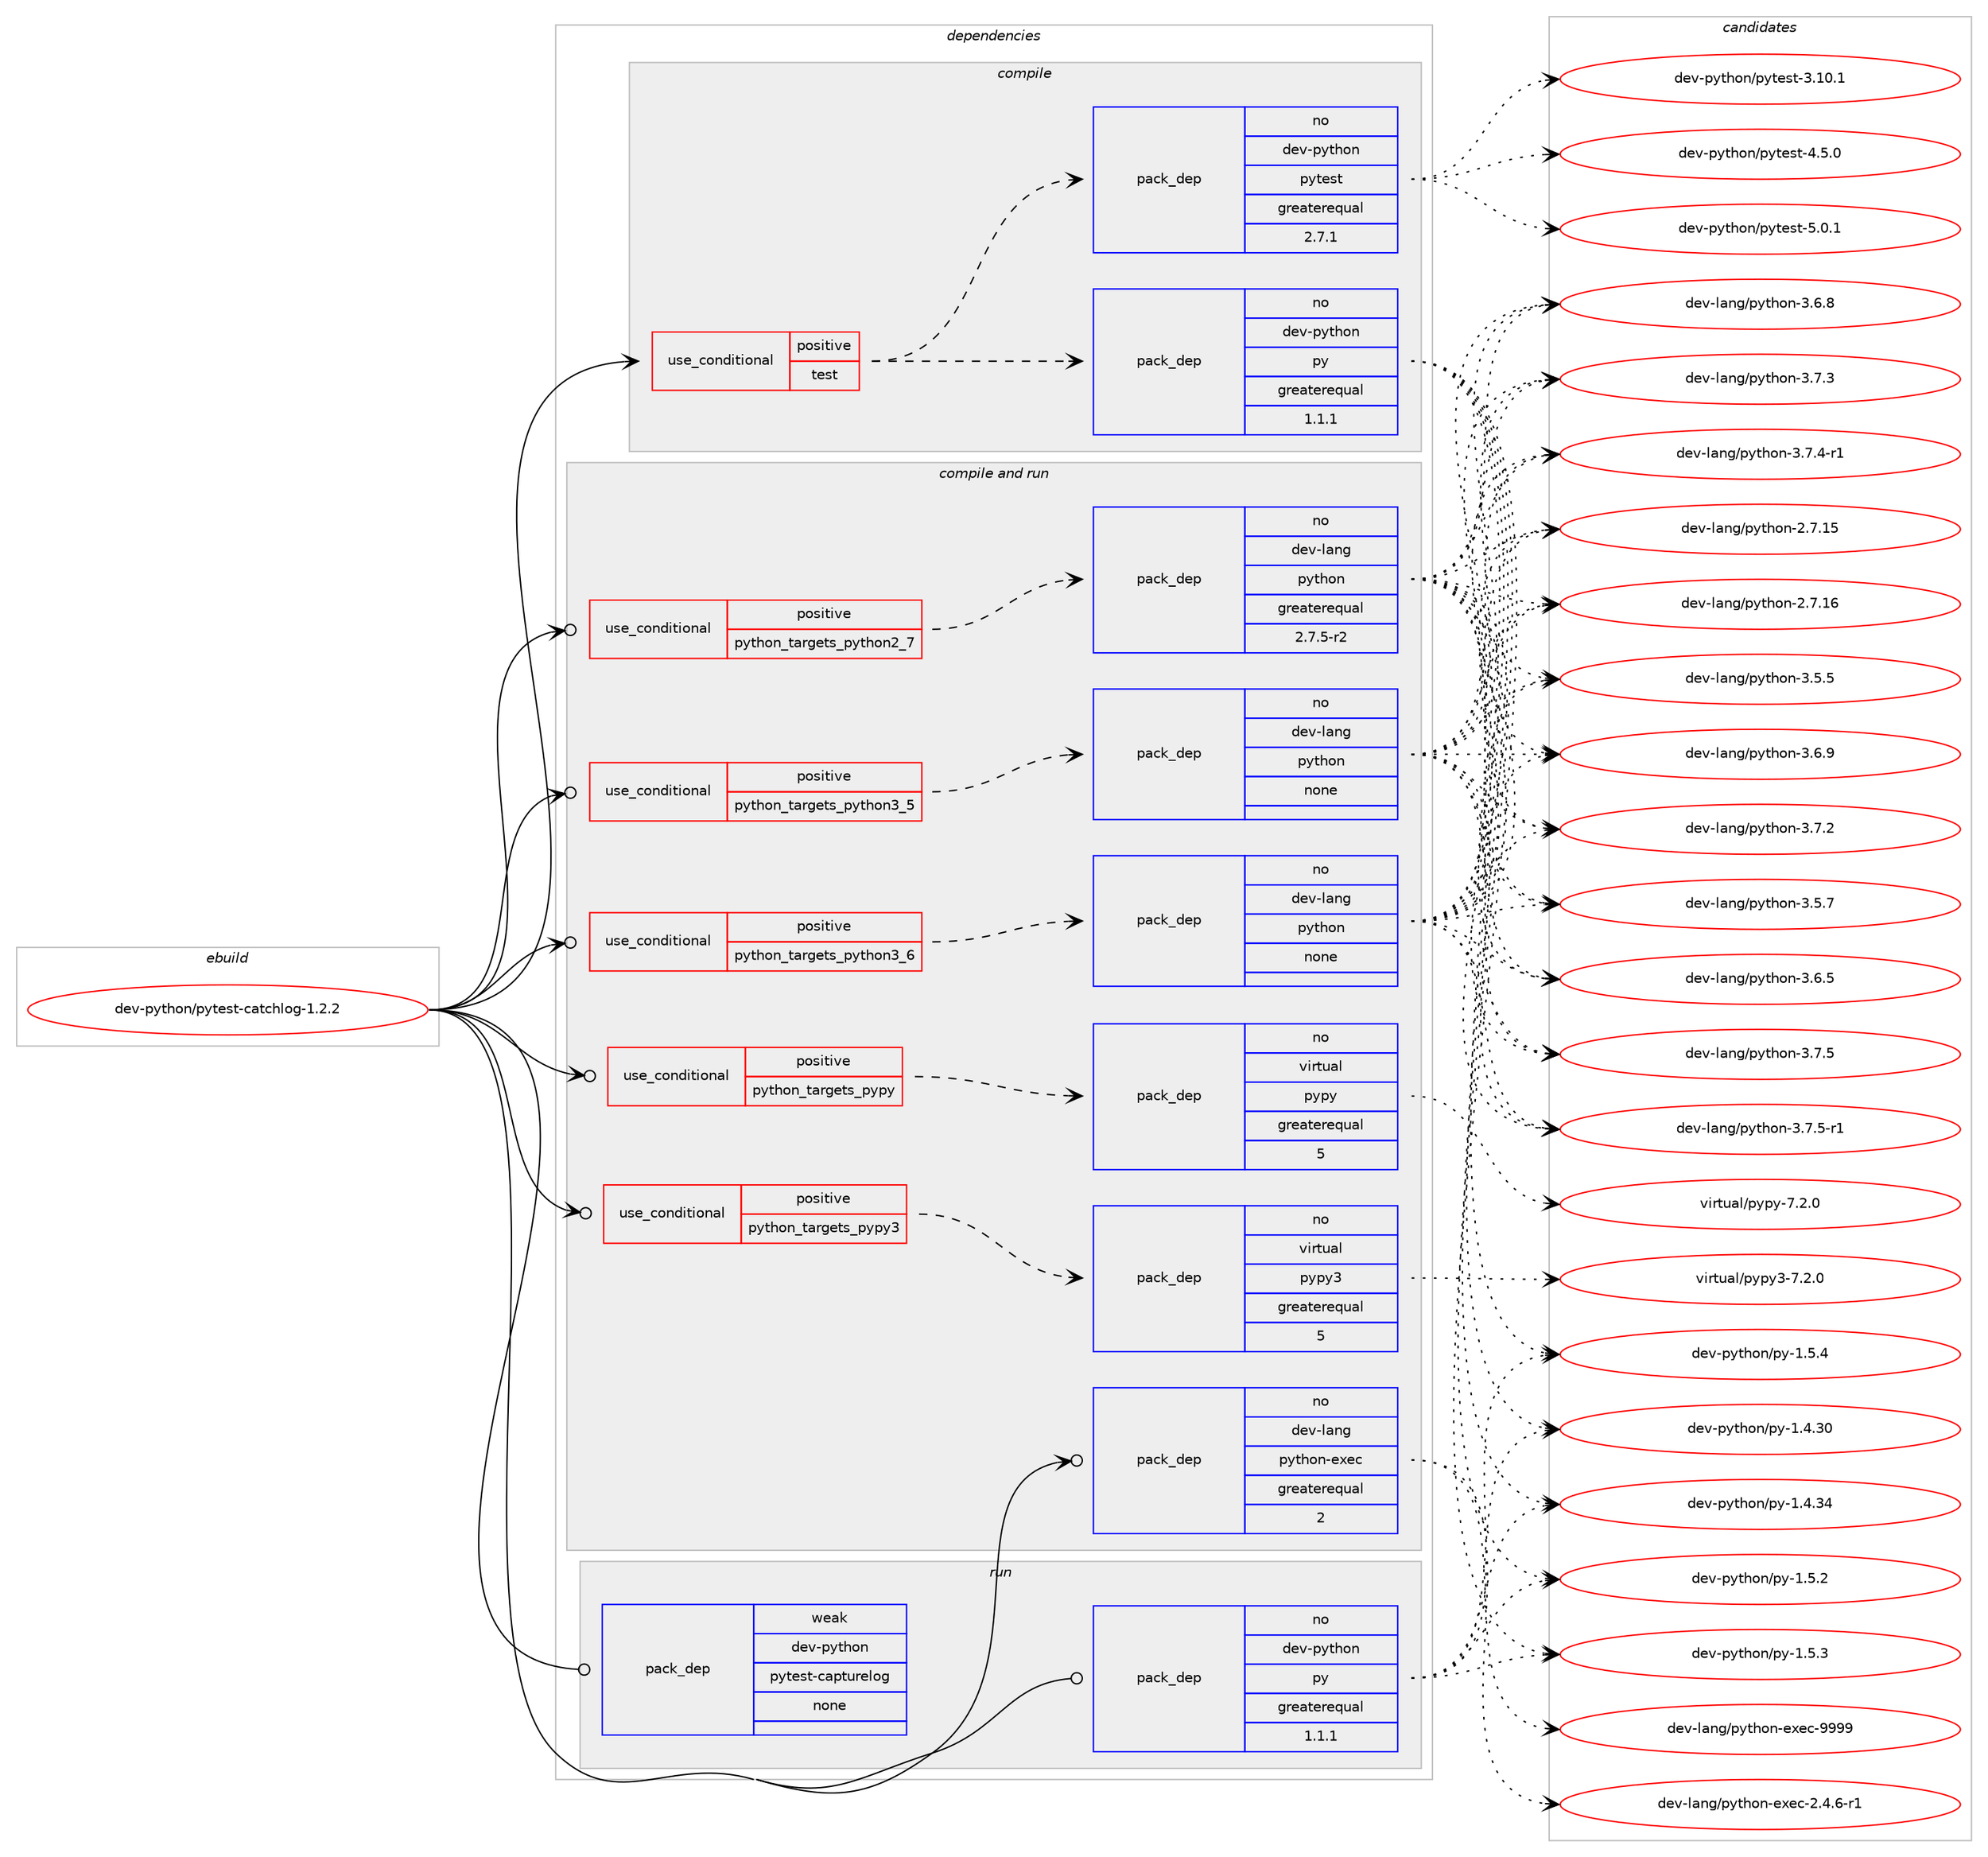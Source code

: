 digraph prolog {

# *************
# Graph options
# *************

newrank=true;
concentrate=true;
compound=true;
graph [rankdir=LR,fontname=Helvetica,fontsize=10,ranksep=1.5];#, ranksep=2.5, nodesep=0.2];
edge  [arrowhead=vee];
node  [fontname=Helvetica,fontsize=10];

# **********
# The ebuild
# **********

subgraph cluster_leftcol {
color=gray;
rank=same;
label=<<i>ebuild</i>>;
id [label="dev-python/pytest-catchlog-1.2.2", color=red, width=4, href="../dev-python/pytest-catchlog-1.2.2.svg"];
}

# ****************
# The dependencies
# ****************

subgraph cluster_midcol {
color=gray;
label=<<i>dependencies</i>>;
subgraph cluster_compile {
fillcolor="#eeeeee";
style=filled;
label=<<i>compile</i>>;
subgraph cond146970 {
dependency629233 [label=<<TABLE BORDER="0" CELLBORDER="1" CELLSPACING="0" CELLPADDING="4"><TR><TD ROWSPAN="3" CELLPADDING="10">use_conditional</TD></TR><TR><TD>positive</TD></TR><TR><TD>test</TD></TR></TABLE>>, shape=none, color=red];
subgraph pack470398 {
dependency629234 [label=<<TABLE BORDER="0" CELLBORDER="1" CELLSPACING="0" CELLPADDING="4" WIDTH="220"><TR><TD ROWSPAN="6" CELLPADDING="30">pack_dep</TD></TR><TR><TD WIDTH="110">no</TD></TR><TR><TD>dev-python</TD></TR><TR><TD>py</TD></TR><TR><TD>greaterequal</TD></TR><TR><TD>1.1.1</TD></TR></TABLE>>, shape=none, color=blue];
}
dependency629233:e -> dependency629234:w [weight=20,style="dashed",arrowhead="vee"];
subgraph pack470399 {
dependency629235 [label=<<TABLE BORDER="0" CELLBORDER="1" CELLSPACING="0" CELLPADDING="4" WIDTH="220"><TR><TD ROWSPAN="6" CELLPADDING="30">pack_dep</TD></TR><TR><TD WIDTH="110">no</TD></TR><TR><TD>dev-python</TD></TR><TR><TD>pytest</TD></TR><TR><TD>greaterequal</TD></TR><TR><TD>2.7.1</TD></TR></TABLE>>, shape=none, color=blue];
}
dependency629233:e -> dependency629235:w [weight=20,style="dashed",arrowhead="vee"];
}
id:e -> dependency629233:w [weight=20,style="solid",arrowhead="vee"];
}
subgraph cluster_compileandrun {
fillcolor="#eeeeee";
style=filled;
label=<<i>compile and run</i>>;
subgraph cond146971 {
dependency629236 [label=<<TABLE BORDER="0" CELLBORDER="1" CELLSPACING="0" CELLPADDING="4"><TR><TD ROWSPAN="3" CELLPADDING="10">use_conditional</TD></TR><TR><TD>positive</TD></TR><TR><TD>python_targets_pypy</TD></TR></TABLE>>, shape=none, color=red];
subgraph pack470400 {
dependency629237 [label=<<TABLE BORDER="0" CELLBORDER="1" CELLSPACING="0" CELLPADDING="4" WIDTH="220"><TR><TD ROWSPAN="6" CELLPADDING="30">pack_dep</TD></TR><TR><TD WIDTH="110">no</TD></TR><TR><TD>virtual</TD></TR><TR><TD>pypy</TD></TR><TR><TD>greaterequal</TD></TR><TR><TD>5</TD></TR></TABLE>>, shape=none, color=blue];
}
dependency629236:e -> dependency629237:w [weight=20,style="dashed",arrowhead="vee"];
}
id:e -> dependency629236:w [weight=20,style="solid",arrowhead="odotvee"];
subgraph cond146972 {
dependency629238 [label=<<TABLE BORDER="0" CELLBORDER="1" CELLSPACING="0" CELLPADDING="4"><TR><TD ROWSPAN="3" CELLPADDING="10">use_conditional</TD></TR><TR><TD>positive</TD></TR><TR><TD>python_targets_pypy3</TD></TR></TABLE>>, shape=none, color=red];
subgraph pack470401 {
dependency629239 [label=<<TABLE BORDER="0" CELLBORDER="1" CELLSPACING="0" CELLPADDING="4" WIDTH="220"><TR><TD ROWSPAN="6" CELLPADDING="30">pack_dep</TD></TR><TR><TD WIDTH="110">no</TD></TR><TR><TD>virtual</TD></TR><TR><TD>pypy3</TD></TR><TR><TD>greaterequal</TD></TR><TR><TD>5</TD></TR></TABLE>>, shape=none, color=blue];
}
dependency629238:e -> dependency629239:w [weight=20,style="dashed",arrowhead="vee"];
}
id:e -> dependency629238:w [weight=20,style="solid",arrowhead="odotvee"];
subgraph cond146973 {
dependency629240 [label=<<TABLE BORDER="0" CELLBORDER="1" CELLSPACING="0" CELLPADDING="4"><TR><TD ROWSPAN="3" CELLPADDING="10">use_conditional</TD></TR><TR><TD>positive</TD></TR><TR><TD>python_targets_python2_7</TD></TR></TABLE>>, shape=none, color=red];
subgraph pack470402 {
dependency629241 [label=<<TABLE BORDER="0" CELLBORDER="1" CELLSPACING="0" CELLPADDING="4" WIDTH="220"><TR><TD ROWSPAN="6" CELLPADDING="30">pack_dep</TD></TR><TR><TD WIDTH="110">no</TD></TR><TR><TD>dev-lang</TD></TR><TR><TD>python</TD></TR><TR><TD>greaterequal</TD></TR><TR><TD>2.7.5-r2</TD></TR></TABLE>>, shape=none, color=blue];
}
dependency629240:e -> dependency629241:w [weight=20,style="dashed",arrowhead="vee"];
}
id:e -> dependency629240:w [weight=20,style="solid",arrowhead="odotvee"];
subgraph cond146974 {
dependency629242 [label=<<TABLE BORDER="0" CELLBORDER="1" CELLSPACING="0" CELLPADDING="4"><TR><TD ROWSPAN="3" CELLPADDING="10">use_conditional</TD></TR><TR><TD>positive</TD></TR><TR><TD>python_targets_python3_5</TD></TR></TABLE>>, shape=none, color=red];
subgraph pack470403 {
dependency629243 [label=<<TABLE BORDER="0" CELLBORDER="1" CELLSPACING="0" CELLPADDING="4" WIDTH="220"><TR><TD ROWSPAN="6" CELLPADDING="30">pack_dep</TD></TR><TR><TD WIDTH="110">no</TD></TR><TR><TD>dev-lang</TD></TR><TR><TD>python</TD></TR><TR><TD>none</TD></TR><TR><TD></TD></TR></TABLE>>, shape=none, color=blue];
}
dependency629242:e -> dependency629243:w [weight=20,style="dashed",arrowhead="vee"];
}
id:e -> dependency629242:w [weight=20,style="solid",arrowhead="odotvee"];
subgraph cond146975 {
dependency629244 [label=<<TABLE BORDER="0" CELLBORDER="1" CELLSPACING="0" CELLPADDING="4"><TR><TD ROWSPAN="3" CELLPADDING="10">use_conditional</TD></TR><TR><TD>positive</TD></TR><TR><TD>python_targets_python3_6</TD></TR></TABLE>>, shape=none, color=red];
subgraph pack470404 {
dependency629245 [label=<<TABLE BORDER="0" CELLBORDER="1" CELLSPACING="0" CELLPADDING="4" WIDTH="220"><TR><TD ROWSPAN="6" CELLPADDING="30">pack_dep</TD></TR><TR><TD WIDTH="110">no</TD></TR><TR><TD>dev-lang</TD></TR><TR><TD>python</TD></TR><TR><TD>none</TD></TR><TR><TD></TD></TR></TABLE>>, shape=none, color=blue];
}
dependency629244:e -> dependency629245:w [weight=20,style="dashed",arrowhead="vee"];
}
id:e -> dependency629244:w [weight=20,style="solid",arrowhead="odotvee"];
subgraph pack470405 {
dependency629246 [label=<<TABLE BORDER="0" CELLBORDER="1" CELLSPACING="0" CELLPADDING="4" WIDTH="220"><TR><TD ROWSPAN="6" CELLPADDING="30">pack_dep</TD></TR><TR><TD WIDTH="110">no</TD></TR><TR><TD>dev-lang</TD></TR><TR><TD>python-exec</TD></TR><TR><TD>greaterequal</TD></TR><TR><TD>2</TD></TR></TABLE>>, shape=none, color=blue];
}
id:e -> dependency629246:w [weight=20,style="solid",arrowhead="odotvee"];
}
subgraph cluster_run {
fillcolor="#eeeeee";
style=filled;
label=<<i>run</i>>;
subgraph pack470406 {
dependency629247 [label=<<TABLE BORDER="0" CELLBORDER="1" CELLSPACING="0" CELLPADDING="4" WIDTH="220"><TR><TD ROWSPAN="6" CELLPADDING="30">pack_dep</TD></TR><TR><TD WIDTH="110">no</TD></TR><TR><TD>dev-python</TD></TR><TR><TD>py</TD></TR><TR><TD>greaterequal</TD></TR><TR><TD>1.1.1</TD></TR></TABLE>>, shape=none, color=blue];
}
id:e -> dependency629247:w [weight=20,style="solid",arrowhead="odot"];
subgraph pack470407 {
dependency629248 [label=<<TABLE BORDER="0" CELLBORDER="1" CELLSPACING="0" CELLPADDING="4" WIDTH="220"><TR><TD ROWSPAN="6" CELLPADDING="30">pack_dep</TD></TR><TR><TD WIDTH="110">weak</TD></TR><TR><TD>dev-python</TD></TR><TR><TD>pytest-capturelog</TD></TR><TR><TD>none</TD></TR><TR><TD></TD></TR></TABLE>>, shape=none, color=blue];
}
id:e -> dependency629248:w [weight=20,style="solid",arrowhead="odot"];
}
}

# **************
# The candidates
# **************

subgraph cluster_choices {
rank=same;
color=gray;
label=<<i>candidates</i>>;

subgraph choice470398 {
color=black;
nodesep=1;
choice100101118451121211161041111104711212145494652465148 [label="dev-python/py-1.4.30", color=red, width=4,href="../dev-python/py-1.4.30.svg"];
choice100101118451121211161041111104711212145494652465152 [label="dev-python/py-1.4.34", color=red, width=4,href="../dev-python/py-1.4.34.svg"];
choice1001011184511212111610411111047112121454946534650 [label="dev-python/py-1.5.2", color=red, width=4,href="../dev-python/py-1.5.2.svg"];
choice1001011184511212111610411111047112121454946534651 [label="dev-python/py-1.5.3", color=red, width=4,href="../dev-python/py-1.5.3.svg"];
choice1001011184511212111610411111047112121454946534652 [label="dev-python/py-1.5.4", color=red, width=4,href="../dev-python/py-1.5.4.svg"];
dependency629234:e -> choice100101118451121211161041111104711212145494652465148:w [style=dotted,weight="100"];
dependency629234:e -> choice100101118451121211161041111104711212145494652465152:w [style=dotted,weight="100"];
dependency629234:e -> choice1001011184511212111610411111047112121454946534650:w [style=dotted,weight="100"];
dependency629234:e -> choice1001011184511212111610411111047112121454946534651:w [style=dotted,weight="100"];
dependency629234:e -> choice1001011184511212111610411111047112121454946534652:w [style=dotted,weight="100"];
}
subgraph choice470399 {
color=black;
nodesep=1;
choice100101118451121211161041111104711212111610111511645514649484649 [label="dev-python/pytest-3.10.1", color=red, width=4,href="../dev-python/pytest-3.10.1.svg"];
choice1001011184511212111610411111047112121116101115116455246534648 [label="dev-python/pytest-4.5.0", color=red, width=4,href="../dev-python/pytest-4.5.0.svg"];
choice1001011184511212111610411111047112121116101115116455346484649 [label="dev-python/pytest-5.0.1", color=red, width=4,href="../dev-python/pytest-5.0.1.svg"];
dependency629235:e -> choice100101118451121211161041111104711212111610111511645514649484649:w [style=dotted,weight="100"];
dependency629235:e -> choice1001011184511212111610411111047112121116101115116455246534648:w [style=dotted,weight="100"];
dependency629235:e -> choice1001011184511212111610411111047112121116101115116455346484649:w [style=dotted,weight="100"];
}
subgraph choice470400 {
color=black;
nodesep=1;
choice1181051141161179710847112121112121455546504648 [label="virtual/pypy-7.2.0", color=red, width=4,href="../virtual/pypy-7.2.0.svg"];
dependency629237:e -> choice1181051141161179710847112121112121455546504648:w [style=dotted,weight="100"];
}
subgraph choice470401 {
color=black;
nodesep=1;
choice118105114116117971084711212111212151455546504648 [label="virtual/pypy3-7.2.0", color=red, width=4,href="../virtual/pypy3-7.2.0.svg"];
dependency629239:e -> choice118105114116117971084711212111212151455546504648:w [style=dotted,weight="100"];
}
subgraph choice470402 {
color=black;
nodesep=1;
choice10010111845108971101034711212111610411111045504655464953 [label="dev-lang/python-2.7.15", color=red, width=4,href="../dev-lang/python-2.7.15.svg"];
choice10010111845108971101034711212111610411111045504655464954 [label="dev-lang/python-2.7.16", color=red, width=4,href="../dev-lang/python-2.7.16.svg"];
choice100101118451089711010347112121116104111110455146534653 [label="dev-lang/python-3.5.5", color=red, width=4,href="../dev-lang/python-3.5.5.svg"];
choice100101118451089711010347112121116104111110455146534655 [label="dev-lang/python-3.5.7", color=red, width=4,href="../dev-lang/python-3.5.7.svg"];
choice100101118451089711010347112121116104111110455146544653 [label="dev-lang/python-3.6.5", color=red, width=4,href="../dev-lang/python-3.6.5.svg"];
choice100101118451089711010347112121116104111110455146544656 [label="dev-lang/python-3.6.8", color=red, width=4,href="../dev-lang/python-3.6.8.svg"];
choice100101118451089711010347112121116104111110455146544657 [label="dev-lang/python-3.6.9", color=red, width=4,href="../dev-lang/python-3.6.9.svg"];
choice100101118451089711010347112121116104111110455146554650 [label="dev-lang/python-3.7.2", color=red, width=4,href="../dev-lang/python-3.7.2.svg"];
choice100101118451089711010347112121116104111110455146554651 [label="dev-lang/python-3.7.3", color=red, width=4,href="../dev-lang/python-3.7.3.svg"];
choice1001011184510897110103471121211161041111104551465546524511449 [label="dev-lang/python-3.7.4-r1", color=red, width=4,href="../dev-lang/python-3.7.4-r1.svg"];
choice100101118451089711010347112121116104111110455146554653 [label="dev-lang/python-3.7.5", color=red, width=4,href="../dev-lang/python-3.7.5.svg"];
choice1001011184510897110103471121211161041111104551465546534511449 [label="dev-lang/python-3.7.5-r1", color=red, width=4,href="../dev-lang/python-3.7.5-r1.svg"];
dependency629241:e -> choice10010111845108971101034711212111610411111045504655464953:w [style=dotted,weight="100"];
dependency629241:e -> choice10010111845108971101034711212111610411111045504655464954:w [style=dotted,weight="100"];
dependency629241:e -> choice100101118451089711010347112121116104111110455146534653:w [style=dotted,weight="100"];
dependency629241:e -> choice100101118451089711010347112121116104111110455146534655:w [style=dotted,weight="100"];
dependency629241:e -> choice100101118451089711010347112121116104111110455146544653:w [style=dotted,weight="100"];
dependency629241:e -> choice100101118451089711010347112121116104111110455146544656:w [style=dotted,weight="100"];
dependency629241:e -> choice100101118451089711010347112121116104111110455146544657:w [style=dotted,weight="100"];
dependency629241:e -> choice100101118451089711010347112121116104111110455146554650:w [style=dotted,weight="100"];
dependency629241:e -> choice100101118451089711010347112121116104111110455146554651:w [style=dotted,weight="100"];
dependency629241:e -> choice1001011184510897110103471121211161041111104551465546524511449:w [style=dotted,weight="100"];
dependency629241:e -> choice100101118451089711010347112121116104111110455146554653:w [style=dotted,weight="100"];
dependency629241:e -> choice1001011184510897110103471121211161041111104551465546534511449:w [style=dotted,weight="100"];
}
subgraph choice470403 {
color=black;
nodesep=1;
choice10010111845108971101034711212111610411111045504655464953 [label="dev-lang/python-2.7.15", color=red, width=4,href="../dev-lang/python-2.7.15.svg"];
choice10010111845108971101034711212111610411111045504655464954 [label="dev-lang/python-2.7.16", color=red, width=4,href="../dev-lang/python-2.7.16.svg"];
choice100101118451089711010347112121116104111110455146534653 [label="dev-lang/python-3.5.5", color=red, width=4,href="../dev-lang/python-3.5.5.svg"];
choice100101118451089711010347112121116104111110455146534655 [label="dev-lang/python-3.5.7", color=red, width=4,href="../dev-lang/python-3.5.7.svg"];
choice100101118451089711010347112121116104111110455146544653 [label="dev-lang/python-3.6.5", color=red, width=4,href="../dev-lang/python-3.6.5.svg"];
choice100101118451089711010347112121116104111110455146544656 [label="dev-lang/python-3.6.8", color=red, width=4,href="../dev-lang/python-3.6.8.svg"];
choice100101118451089711010347112121116104111110455146544657 [label="dev-lang/python-3.6.9", color=red, width=4,href="../dev-lang/python-3.6.9.svg"];
choice100101118451089711010347112121116104111110455146554650 [label="dev-lang/python-3.7.2", color=red, width=4,href="../dev-lang/python-3.7.2.svg"];
choice100101118451089711010347112121116104111110455146554651 [label="dev-lang/python-3.7.3", color=red, width=4,href="../dev-lang/python-3.7.3.svg"];
choice1001011184510897110103471121211161041111104551465546524511449 [label="dev-lang/python-3.7.4-r1", color=red, width=4,href="../dev-lang/python-3.7.4-r1.svg"];
choice100101118451089711010347112121116104111110455146554653 [label="dev-lang/python-3.7.5", color=red, width=4,href="../dev-lang/python-3.7.5.svg"];
choice1001011184510897110103471121211161041111104551465546534511449 [label="dev-lang/python-3.7.5-r1", color=red, width=4,href="../dev-lang/python-3.7.5-r1.svg"];
dependency629243:e -> choice10010111845108971101034711212111610411111045504655464953:w [style=dotted,weight="100"];
dependency629243:e -> choice10010111845108971101034711212111610411111045504655464954:w [style=dotted,weight="100"];
dependency629243:e -> choice100101118451089711010347112121116104111110455146534653:w [style=dotted,weight="100"];
dependency629243:e -> choice100101118451089711010347112121116104111110455146534655:w [style=dotted,weight="100"];
dependency629243:e -> choice100101118451089711010347112121116104111110455146544653:w [style=dotted,weight="100"];
dependency629243:e -> choice100101118451089711010347112121116104111110455146544656:w [style=dotted,weight="100"];
dependency629243:e -> choice100101118451089711010347112121116104111110455146544657:w [style=dotted,weight="100"];
dependency629243:e -> choice100101118451089711010347112121116104111110455146554650:w [style=dotted,weight="100"];
dependency629243:e -> choice100101118451089711010347112121116104111110455146554651:w [style=dotted,weight="100"];
dependency629243:e -> choice1001011184510897110103471121211161041111104551465546524511449:w [style=dotted,weight="100"];
dependency629243:e -> choice100101118451089711010347112121116104111110455146554653:w [style=dotted,weight="100"];
dependency629243:e -> choice1001011184510897110103471121211161041111104551465546534511449:w [style=dotted,weight="100"];
}
subgraph choice470404 {
color=black;
nodesep=1;
choice10010111845108971101034711212111610411111045504655464953 [label="dev-lang/python-2.7.15", color=red, width=4,href="../dev-lang/python-2.7.15.svg"];
choice10010111845108971101034711212111610411111045504655464954 [label="dev-lang/python-2.7.16", color=red, width=4,href="../dev-lang/python-2.7.16.svg"];
choice100101118451089711010347112121116104111110455146534653 [label="dev-lang/python-3.5.5", color=red, width=4,href="../dev-lang/python-3.5.5.svg"];
choice100101118451089711010347112121116104111110455146534655 [label="dev-lang/python-3.5.7", color=red, width=4,href="../dev-lang/python-3.5.7.svg"];
choice100101118451089711010347112121116104111110455146544653 [label="dev-lang/python-3.6.5", color=red, width=4,href="../dev-lang/python-3.6.5.svg"];
choice100101118451089711010347112121116104111110455146544656 [label="dev-lang/python-3.6.8", color=red, width=4,href="../dev-lang/python-3.6.8.svg"];
choice100101118451089711010347112121116104111110455146544657 [label="dev-lang/python-3.6.9", color=red, width=4,href="../dev-lang/python-3.6.9.svg"];
choice100101118451089711010347112121116104111110455146554650 [label="dev-lang/python-3.7.2", color=red, width=4,href="../dev-lang/python-3.7.2.svg"];
choice100101118451089711010347112121116104111110455146554651 [label="dev-lang/python-3.7.3", color=red, width=4,href="../dev-lang/python-3.7.3.svg"];
choice1001011184510897110103471121211161041111104551465546524511449 [label="dev-lang/python-3.7.4-r1", color=red, width=4,href="../dev-lang/python-3.7.4-r1.svg"];
choice100101118451089711010347112121116104111110455146554653 [label="dev-lang/python-3.7.5", color=red, width=4,href="../dev-lang/python-3.7.5.svg"];
choice1001011184510897110103471121211161041111104551465546534511449 [label="dev-lang/python-3.7.5-r1", color=red, width=4,href="../dev-lang/python-3.7.5-r1.svg"];
dependency629245:e -> choice10010111845108971101034711212111610411111045504655464953:w [style=dotted,weight="100"];
dependency629245:e -> choice10010111845108971101034711212111610411111045504655464954:w [style=dotted,weight="100"];
dependency629245:e -> choice100101118451089711010347112121116104111110455146534653:w [style=dotted,weight="100"];
dependency629245:e -> choice100101118451089711010347112121116104111110455146534655:w [style=dotted,weight="100"];
dependency629245:e -> choice100101118451089711010347112121116104111110455146544653:w [style=dotted,weight="100"];
dependency629245:e -> choice100101118451089711010347112121116104111110455146544656:w [style=dotted,weight="100"];
dependency629245:e -> choice100101118451089711010347112121116104111110455146544657:w [style=dotted,weight="100"];
dependency629245:e -> choice100101118451089711010347112121116104111110455146554650:w [style=dotted,weight="100"];
dependency629245:e -> choice100101118451089711010347112121116104111110455146554651:w [style=dotted,weight="100"];
dependency629245:e -> choice1001011184510897110103471121211161041111104551465546524511449:w [style=dotted,weight="100"];
dependency629245:e -> choice100101118451089711010347112121116104111110455146554653:w [style=dotted,weight="100"];
dependency629245:e -> choice1001011184510897110103471121211161041111104551465546534511449:w [style=dotted,weight="100"];
}
subgraph choice470405 {
color=black;
nodesep=1;
choice10010111845108971101034711212111610411111045101120101994550465246544511449 [label="dev-lang/python-exec-2.4.6-r1", color=red, width=4,href="../dev-lang/python-exec-2.4.6-r1.svg"];
choice10010111845108971101034711212111610411111045101120101994557575757 [label="dev-lang/python-exec-9999", color=red, width=4,href="../dev-lang/python-exec-9999.svg"];
dependency629246:e -> choice10010111845108971101034711212111610411111045101120101994550465246544511449:w [style=dotted,weight="100"];
dependency629246:e -> choice10010111845108971101034711212111610411111045101120101994557575757:w [style=dotted,weight="100"];
}
subgraph choice470406 {
color=black;
nodesep=1;
choice100101118451121211161041111104711212145494652465148 [label="dev-python/py-1.4.30", color=red, width=4,href="../dev-python/py-1.4.30.svg"];
choice100101118451121211161041111104711212145494652465152 [label="dev-python/py-1.4.34", color=red, width=4,href="../dev-python/py-1.4.34.svg"];
choice1001011184511212111610411111047112121454946534650 [label="dev-python/py-1.5.2", color=red, width=4,href="../dev-python/py-1.5.2.svg"];
choice1001011184511212111610411111047112121454946534651 [label="dev-python/py-1.5.3", color=red, width=4,href="../dev-python/py-1.5.3.svg"];
choice1001011184511212111610411111047112121454946534652 [label="dev-python/py-1.5.4", color=red, width=4,href="../dev-python/py-1.5.4.svg"];
dependency629247:e -> choice100101118451121211161041111104711212145494652465148:w [style=dotted,weight="100"];
dependency629247:e -> choice100101118451121211161041111104711212145494652465152:w [style=dotted,weight="100"];
dependency629247:e -> choice1001011184511212111610411111047112121454946534650:w [style=dotted,weight="100"];
dependency629247:e -> choice1001011184511212111610411111047112121454946534651:w [style=dotted,weight="100"];
dependency629247:e -> choice1001011184511212111610411111047112121454946534652:w [style=dotted,weight="100"];
}
subgraph choice470407 {
color=black;
nodesep=1;
}
}

}
